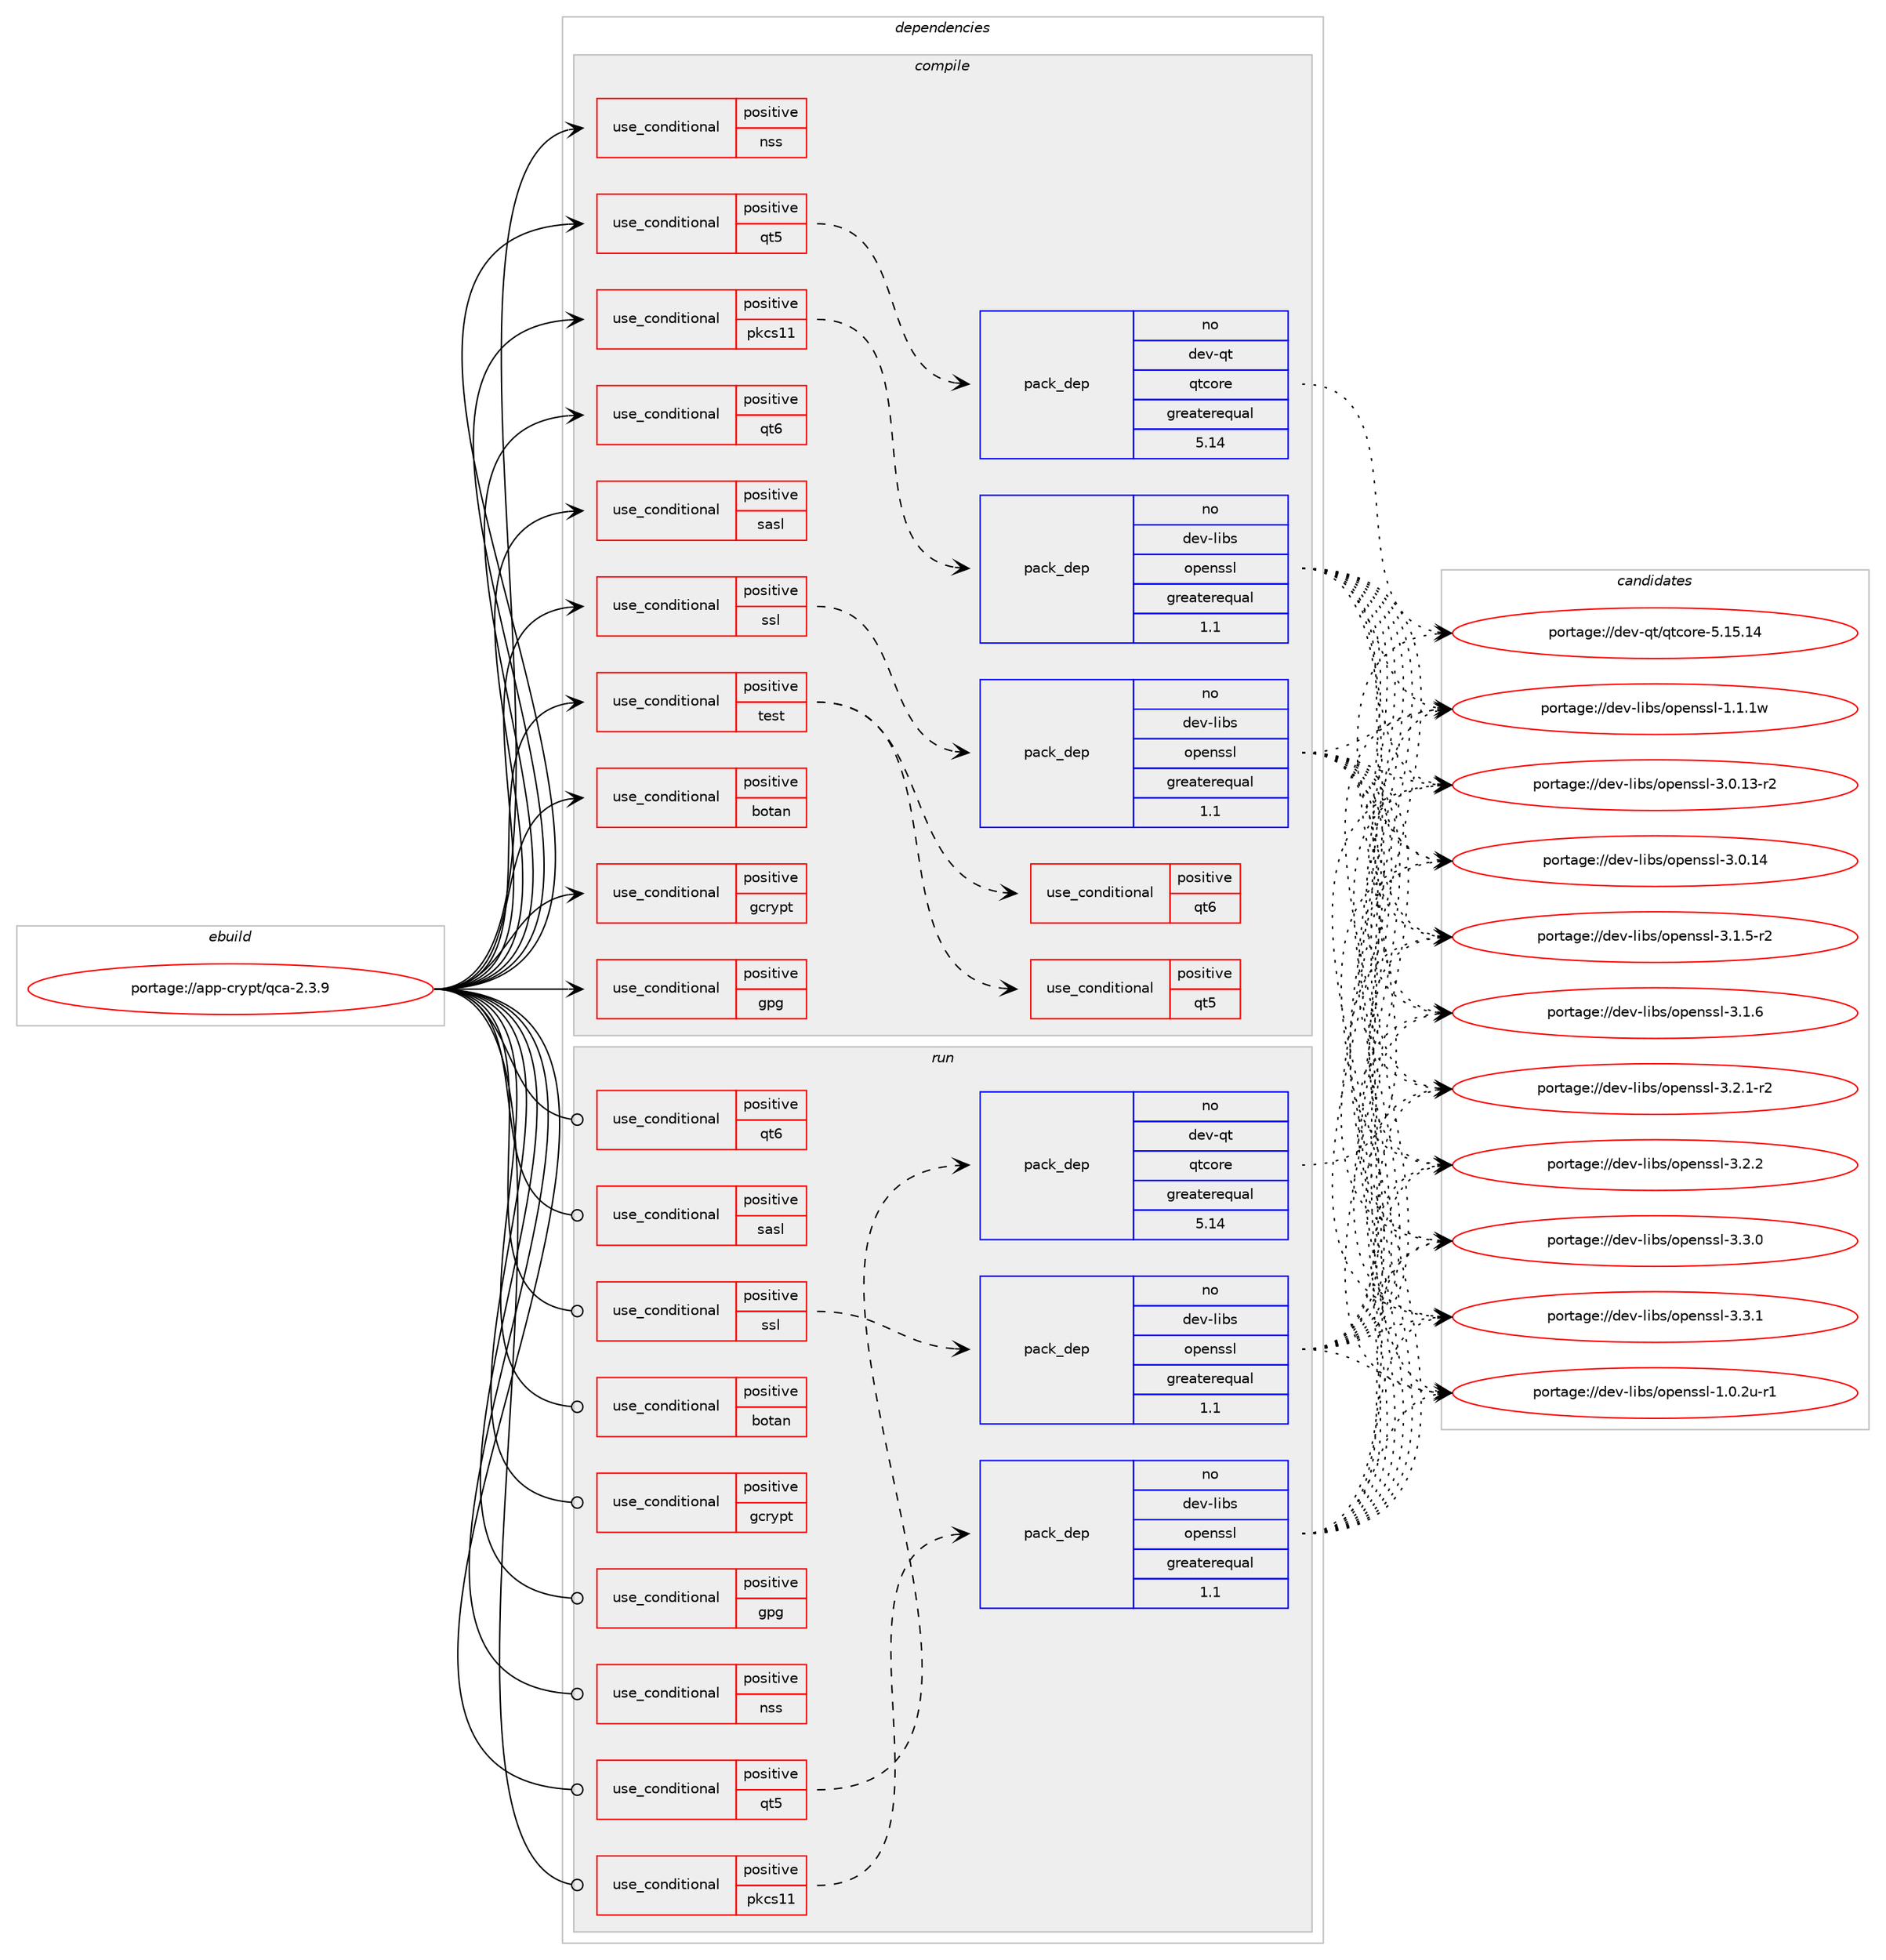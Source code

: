 digraph prolog {

# *************
# Graph options
# *************

newrank=true;
concentrate=true;
compound=true;
graph [rankdir=LR,fontname=Helvetica,fontsize=10,ranksep=1.5];#, ranksep=2.5, nodesep=0.2];
edge  [arrowhead=vee];
node  [fontname=Helvetica,fontsize=10];

# **********
# The ebuild
# **********

subgraph cluster_leftcol {
color=gray;
rank=same;
label=<<i>ebuild</i>>;
id [label="portage://app-crypt/qca-2.3.9", color=red, width=4, href="../app-crypt/qca-2.3.9.svg"];
}

# ****************
# The dependencies
# ****************

subgraph cluster_midcol {
color=gray;
label=<<i>dependencies</i>>;
subgraph cluster_compile {
fillcolor="#eeeeee";
style=filled;
label=<<i>compile</i>>;
subgraph cond3560 {
dependency5766 [label=<<TABLE BORDER="0" CELLBORDER="1" CELLSPACING="0" CELLPADDING="4"><TR><TD ROWSPAN="3" CELLPADDING="10">use_conditional</TD></TR><TR><TD>positive</TD></TR><TR><TD>botan</TD></TR></TABLE>>, shape=none, color=red];
# *** BEGIN UNKNOWN DEPENDENCY TYPE (TODO) ***
# dependency5766 -> package_dependency(portage://app-crypt/qca-2.3.9,install,no,dev-libs,botan,none,[,,],[slot(3),equal],[])
# *** END UNKNOWN DEPENDENCY TYPE (TODO) ***

}
id:e -> dependency5766:w [weight=20,style="solid",arrowhead="vee"];
subgraph cond3561 {
dependency5767 [label=<<TABLE BORDER="0" CELLBORDER="1" CELLSPACING="0" CELLPADDING="4"><TR><TD ROWSPAN="3" CELLPADDING="10">use_conditional</TD></TR><TR><TD>positive</TD></TR><TR><TD>gcrypt</TD></TR></TABLE>>, shape=none, color=red];
# *** BEGIN UNKNOWN DEPENDENCY TYPE (TODO) ***
# dependency5767 -> package_dependency(portage://app-crypt/qca-2.3.9,install,no,dev-libs,libgcrypt,none,[,,],any_same_slot,[])
# *** END UNKNOWN DEPENDENCY TYPE (TODO) ***

}
id:e -> dependency5767:w [weight=20,style="solid",arrowhead="vee"];
subgraph cond3562 {
dependency5768 [label=<<TABLE BORDER="0" CELLBORDER="1" CELLSPACING="0" CELLPADDING="4"><TR><TD ROWSPAN="3" CELLPADDING="10">use_conditional</TD></TR><TR><TD>positive</TD></TR><TR><TD>gpg</TD></TR></TABLE>>, shape=none, color=red];
# *** BEGIN UNKNOWN DEPENDENCY TYPE (TODO) ***
# dependency5768 -> package_dependency(portage://app-crypt/qca-2.3.9,install,no,app-crypt,gnupg,none,[,,],[],[])
# *** END UNKNOWN DEPENDENCY TYPE (TODO) ***

}
id:e -> dependency5768:w [weight=20,style="solid",arrowhead="vee"];
subgraph cond3563 {
dependency5769 [label=<<TABLE BORDER="0" CELLBORDER="1" CELLSPACING="0" CELLPADDING="4"><TR><TD ROWSPAN="3" CELLPADDING="10">use_conditional</TD></TR><TR><TD>positive</TD></TR><TR><TD>nss</TD></TR></TABLE>>, shape=none, color=red];
# *** BEGIN UNKNOWN DEPENDENCY TYPE (TODO) ***
# dependency5769 -> package_dependency(portage://app-crypt/qca-2.3.9,install,no,dev-libs,nss,none,[,,],[],[])
# *** END UNKNOWN DEPENDENCY TYPE (TODO) ***

}
id:e -> dependency5769:w [weight=20,style="solid",arrowhead="vee"];
subgraph cond3564 {
dependency5770 [label=<<TABLE BORDER="0" CELLBORDER="1" CELLSPACING="0" CELLPADDING="4"><TR><TD ROWSPAN="3" CELLPADDING="10">use_conditional</TD></TR><TR><TD>positive</TD></TR><TR><TD>pkcs11</TD></TR></TABLE>>, shape=none, color=red];
subgraph pack2121 {
dependency5771 [label=<<TABLE BORDER="0" CELLBORDER="1" CELLSPACING="0" CELLPADDING="4" WIDTH="220"><TR><TD ROWSPAN="6" CELLPADDING="30">pack_dep</TD></TR><TR><TD WIDTH="110">no</TD></TR><TR><TD>dev-libs</TD></TR><TR><TD>openssl</TD></TR><TR><TD>greaterequal</TD></TR><TR><TD>1.1</TD></TR></TABLE>>, shape=none, color=blue];
}
dependency5770:e -> dependency5771:w [weight=20,style="dashed",arrowhead="vee"];
# *** BEGIN UNKNOWN DEPENDENCY TYPE (TODO) ***
# dependency5770 -> package_dependency(portage://app-crypt/qca-2.3.9,install,no,dev-libs,pkcs11-helper,none,[,,],[],[])
# *** END UNKNOWN DEPENDENCY TYPE (TODO) ***

}
id:e -> dependency5770:w [weight=20,style="solid",arrowhead="vee"];
subgraph cond3565 {
dependency5772 [label=<<TABLE BORDER="0" CELLBORDER="1" CELLSPACING="0" CELLPADDING="4"><TR><TD ROWSPAN="3" CELLPADDING="10">use_conditional</TD></TR><TR><TD>positive</TD></TR><TR><TD>qt5</TD></TR></TABLE>>, shape=none, color=red];
subgraph pack2122 {
dependency5773 [label=<<TABLE BORDER="0" CELLBORDER="1" CELLSPACING="0" CELLPADDING="4" WIDTH="220"><TR><TD ROWSPAN="6" CELLPADDING="30">pack_dep</TD></TR><TR><TD WIDTH="110">no</TD></TR><TR><TD>dev-qt</TD></TR><TR><TD>qtcore</TD></TR><TR><TD>greaterequal</TD></TR><TR><TD>5.14</TD></TR></TABLE>>, shape=none, color=blue];
}
dependency5772:e -> dependency5773:w [weight=20,style="dashed",arrowhead="vee"];
}
id:e -> dependency5772:w [weight=20,style="solid",arrowhead="vee"];
subgraph cond3566 {
dependency5774 [label=<<TABLE BORDER="0" CELLBORDER="1" CELLSPACING="0" CELLPADDING="4"><TR><TD ROWSPAN="3" CELLPADDING="10">use_conditional</TD></TR><TR><TD>positive</TD></TR><TR><TD>qt6</TD></TR></TABLE>>, shape=none, color=red];
# *** BEGIN UNKNOWN DEPENDENCY TYPE (TODO) ***
# dependency5774 -> package_dependency(portage://app-crypt/qca-2.3.9,install,no,dev-qt,qtbase,none,[,,],[slot(6)],[])
# *** END UNKNOWN DEPENDENCY TYPE (TODO) ***

# *** BEGIN UNKNOWN DEPENDENCY TYPE (TODO) ***
# dependency5774 -> package_dependency(portage://app-crypt/qca-2.3.9,install,no,dev-qt,qt5compat,none,[,,],[slot(6)],[])
# *** END UNKNOWN DEPENDENCY TYPE (TODO) ***

}
id:e -> dependency5774:w [weight=20,style="solid",arrowhead="vee"];
subgraph cond3567 {
dependency5775 [label=<<TABLE BORDER="0" CELLBORDER="1" CELLSPACING="0" CELLPADDING="4"><TR><TD ROWSPAN="3" CELLPADDING="10">use_conditional</TD></TR><TR><TD>positive</TD></TR><TR><TD>sasl</TD></TR></TABLE>>, shape=none, color=red];
# *** BEGIN UNKNOWN DEPENDENCY TYPE (TODO) ***
# dependency5775 -> package_dependency(portage://app-crypt/qca-2.3.9,install,no,dev-libs,cyrus-sasl,none,[,,],[slot(2)],[])
# *** END UNKNOWN DEPENDENCY TYPE (TODO) ***

}
id:e -> dependency5775:w [weight=20,style="solid",arrowhead="vee"];
subgraph cond3568 {
dependency5776 [label=<<TABLE BORDER="0" CELLBORDER="1" CELLSPACING="0" CELLPADDING="4"><TR><TD ROWSPAN="3" CELLPADDING="10">use_conditional</TD></TR><TR><TD>positive</TD></TR><TR><TD>ssl</TD></TR></TABLE>>, shape=none, color=red];
subgraph pack2123 {
dependency5777 [label=<<TABLE BORDER="0" CELLBORDER="1" CELLSPACING="0" CELLPADDING="4" WIDTH="220"><TR><TD ROWSPAN="6" CELLPADDING="30">pack_dep</TD></TR><TR><TD WIDTH="110">no</TD></TR><TR><TD>dev-libs</TD></TR><TR><TD>openssl</TD></TR><TR><TD>greaterequal</TD></TR><TR><TD>1.1</TD></TR></TABLE>>, shape=none, color=blue];
}
dependency5776:e -> dependency5777:w [weight=20,style="dashed",arrowhead="vee"];
}
id:e -> dependency5776:w [weight=20,style="solid",arrowhead="vee"];
subgraph cond3569 {
dependency5778 [label=<<TABLE BORDER="0" CELLBORDER="1" CELLSPACING="0" CELLPADDING="4"><TR><TD ROWSPAN="3" CELLPADDING="10">use_conditional</TD></TR><TR><TD>positive</TD></TR><TR><TD>test</TD></TR></TABLE>>, shape=none, color=red];
subgraph cond3570 {
dependency5779 [label=<<TABLE BORDER="0" CELLBORDER="1" CELLSPACING="0" CELLPADDING="4"><TR><TD ROWSPAN="3" CELLPADDING="10">use_conditional</TD></TR><TR><TD>positive</TD></TR><TR><TD>qt5</TD></TR></TABLE>>, shape=none, color=red];
# *** BEGIN UNKNOWN DEPENDENCY TYPE (TODO) ***
# dependency5779 -> package_dependency(portage://app-crypt/qca-2.3.9,install,no,dev-qt,qtnetwork,none,[,,],[slot(5)],[])
# *** END UNKNOWN DEPENDENCY TYPE (TODO) ***

# *** BEGIN UNKNOWN DEPENDENCY TYPE (TODO) ***
# dependency5779 -> package_dependency(portage://app-crypt/qca-2.3.9,install,no,dev-qt,qttest,none,[,,],[slot(5)],[])
# *** END UNKNOWN DEPENDENCY TYPE (TODO) ***

}
dependency5778:e -> dependency5779:w [weight=20,style="dashed",arrowhead="vee"];
subgraph cond3571 {
dependency5780 [label=<<TABLE BORDER="0" CELLBORDER="1" CELLSPACING="0" CELLPADDING="4"><TR><TD ROWSPAN="3" CELLPADDING="10">use_conditional</TD></TR><TR><TD>positive</TD></TR><TR><TD>qt6</TD></TR></TABLE>>, shape=none, color=red];
# *** BEGIN UNKNOWN DEPENDENCY TYPE (TODO) ***
# dependency5780 -> package_dependency(portage://app-crypt/qca-2.3.9,install,no,dev-qt,qtbase,none,[,,],[slot(6)],[use(enable(network),none)])
# *** END UNKNOWN DEPENDENCY TYPE (TODO) ***

}
dependency5778:e -> dependency5780:w [weight=20,style="dashed",arrowhead="vee"];
}
id:e -> dependency5778:w [weight=20,style="solid",arrowhead="vee"];
}
subgraph cluster_compileandrun {
fillcolor="#eeeeee";
style=filled;
label=<<i>compile and run</i>>;
}
subgraph cluster_run {
fillcolor="#eeeeee";
style=filled;
label=<<i>run</i>>;
subgraph cond3572 {
dependency5781 [label=<<TABLE BORDER="0" CELLBORDER="1" CELLSPACING="0" CELLPADDING="4"><TR><TD ROWSPAN="3" CELLPADDING="10">use_conditional</TD></TR><TR><TD>positive</TD></TR><TR><TD>botan</TD></TR></TABLE>>, shape=none, color=red];
# *** BEGIN UNKNOWN DEPENDENCY TYPE (TODO) ***
# dependency5781 -> package_dependency(portage://app-crypt/qca-2.3.9,run,no,dev-libs,botan,none,[,,],[slot(3),equal],[])
# *** END UNKNOWN DEPENDENCY TYPE (TODO) ***

}
id:e -> dependency5781:w [weight=20,style="solid",arrowhead="odot"];
subgraph cond3573 {
dependency5782 [label=<<TABLE BORDER="0" CELLBORDER="1" CELLSPACING="0" CELLPADDING="4"><TR><TD ROWSPAN="3" CELLPADDING="10">use_conditional</TD></TR><TR><TD>positive</TD></TR><TR><TD>gcrypt</TD></TR></TABLE>>, shape=none, color=red];
# *** BEGIN UNKNOWN DEPENDENCY TYPE (TODO) ***
# dependency5782 -> package_dependency(portage://app-crypt/qca-2.3.9,run,no,dev-libs,libgcrypt,none,[,,],any_same_slot,[])
# *** END UNKNOWN DEPENDENCY TYPE (TODO) ***

}
id:e -> dependency5782:w [weight=20,style="solid",arrowhead="odot"];
subgraph cond3574 {
dependency5783 [label=<<TABLE BORDER="0" CELLBORDER="1" CELLSPACING="0" CELLPADDING="4"><TR><TD ROWSPAN="3" CELLPADDING="10">use_conditional</TD></TR><TR><TD>positive</TD></TR><TR><TD>gpg</TD></TR></TABLE>>, shape=none, color=red];
# *** BEGIN UNKNOWN DEPENDENCY TYPE (TODO) ***
# dependency5783 -> package_dependency(portage://app-crypt/qca-2.3.9,run,no,app-crypt,gnupg,none,[,,],[],[])
# *** END UNKNOWN DEPENDENCY TYPE (TODO) ***

}
id:e -> dependency5783:w [weight=20,style="solid",arrowhead="odot"];
subgraph cond3575 {
dependency5784 [label=<<TABLE BORDER="0" CELLBORDER="1" CELLSPACING="0" CELLPADDING="4"><TR><TD ROWSPAN="3" CELLPADDING="10">use_conditional</TD></TR><TR><TD>positive</TD></TR><TR><TD>nss</TD></TR></TABLE>>, shape=none, color=red];
# *** BEGIN UNKNOWN DEPENDENCY TYPE (TODO) ***
# dependency5784 -> package_dependency(portage://app-crypt/qca-2.3.9,run,no,dev-libs,nss,none,[,,],[],[])
# *** END UNKNOWN DEPENDENCY TYPE (TODO) ***

}
id:e -> dependency5784:w [weight=20,style="solid",arrowhead="odot"];
subgraph cond3576 {
dependency5785 [label=<<TABLE BORDER="0" CELLBORDER="1" CELLSPACING="0" CELLPADDING="4"><TR><TD ROWSPAN="3" CELLPADDING="10">use_conditional</TD></TR><TR><TD>positive</TD></TR><TR><TD>pkcs11</TD></TR></TABLE>>, shape=none, color=red];
subgraph pack2124 {
dependency5786 [label=<<TABLE BORDER="0" CELLBORDER="1" CELLSPACING="0" CELLPADDING="4" WIDTH="220"><TR><TD ROWSPAN="6" CELLPADDING="30">pack_dep</TD></TR><TR><TD WIDTH="110">no</TD></TR><TR><TD>dev-libs</TD></TR><TR><TD>openssl</TD></TR><TR><TD>greaterequal</TD></TR><TR><TD>1.1</TD></TR></TABLE>>, shape=none, color=blue];
}
dependency5785:e -> dependency5786:w [weight=20,style="dashed",arrowhead="vee"];
# *** BEGIN UNKNOWN DEPENDENCY TYPE (TODO) ***
# dependency5785 -> package_dependency(portage://app-crypt/qca-2.3.9,run,no,dev-libs,pkcs11-helper,none,[,,],[],[])
# *** END UNKNOWN DEPENDENCY TYPE (TODO) ***

}
id:e -> dependency5785:w [weight=20,style="solid",arrowhead="odot"];
subgraph cond3577 {
dependency5787 [label=<<TABLE BORDER="0" CELLBORDER="1" CELLSPACING="0" CELLPADDING="4"><TR><TD ROWSPAN="3" CELLPADDING="10">use_conditional</TD></TR><TR><TD>positive</TD></TR><TR><TD>qt5</TD></TR></TABLE>>, shape=none, color=red];
subgraph pack2125 {
dependency5788 [label=<<TABLE BORDER="0" CELLBORDER="1" CELLSPACING="0" CELLPADDING="4" WIDTH="220"><TR><TD ROWSPAN="6" CELLPADDING="30">pack_dep</TD></TR><TR><TD WIDTH="110">no</TD></TR><TR><TD>dev-qt</TD></TR><TR><TD>qtcore</TD></TR><TR><TD>greaterequal</TD></TR><TR><TD>5.14</TD></TR></TABLE>>, shape=none, color=blue];
}
dependency5787:e -> dependency5788:w [weight=20,style="dashed",arrowhead="vee"];
}
id:e -> dependency5787:w [weight=20,style="solid",arrowhead="odot"];
subgraph cond3578 {
dependency5789 [label=<<TABLE BORDER="0" CELLBORDER="1" CELLSPACING="0" CELLPADDING="4"><TR><TD ROWSPAN="3" CELLPADDING="10">use_conditional</TD></TR><TR><TD>positive</TD></TR><TR><TD>qt6</TD></TR></TABLE>>, shape=none, color=red];
# *** BEGIN UNKNOWN DEPENDENCY TYPE (TODO) ***
# dependency5789 -> package_dependency(portage://app-crypt/qca-2.3.9,run,no,dev-qt,qtbase,none,[,,],[slot(6)],[])
# *** END UNKNOWN DEPENDENCY TYPE (TODO) ***

# *** BEGIN UNKNOWN DEPENDENCY TYPE (TODO) ***
# dependency5789 -> package_dependency(portage://app-crypt/qca-2.3.9,run,no,dev-qt,qt5compat,none,[,,],[slot(6)],[])
# *** END UNKNOWN DEPENDENCY TYPE (TODO) ***

}
id:e -> dependency5789:w [weight=20,style="solid",arrowhead="odot"];
subgraph cond3579 {
dependency5790 [label=<<TABLE BORDER="0" CELLBORDER="1" CELLSPACING="0" CELLPADDING="4"><TR><TD ROWSPAN="3" CELLPADDING="10">use_conditional</TD></TR><TR><TD>positive</TD></TR><TR><TD>sasl</TD></TR></TABLE>>, shape=none, color=red];
# *** BEGIN UNKNOWN DEPENDENCY TYPE (TODO) ***
# dependency5790 -> package_dependency(portage://app-crypt/qca-2.3.9,run,no,dev-libs,cyrus-sasl,none,[,,],[slot(2)],[])
# *** END UNKNOWN DEPENDENCY TYPE (TODO) ***

}
id:e -> dependency5790:w [weight=20,style="solid",arrowhead="odot"];
subgraph cond3580 {
dependency5791 [label=<<TABLE BORDER="0" CELLBORDER="1" CELLSPACING="0" CELLPADDING="4"><TR><TD ROWSPAN="3" CELLPADDING="10">use_conditional</TD></TR><TR><TD>positive</TD></TR><TR><TD>ssl</TD></TR></TABLE>>, shape=none, color=red];
subgraph pack2126 {
dependency5792 [label=<<TABLE BORDER="0" CELLBORDER="1" CELLSPACING="0" CELLPADDING="4" WIDTH="220"><TR><TD ROWSPAN="6" CELLPADDING="30">pack_dep</TD></TR><TR><TD WIDTH="110">no</TD></TR><TR><TD>dev-libs</TD></TR><TR><TD>openssl</TD></TR><TR><TD>greaterequal</TD></TR><TR><TD>1.1</TD></TR></TABLE>>, shape=none, color=blue];
}
dependency5791:e -> dependency5792:w [weight=20,style="dashed",arrowhead="vee"];
}
id:e -> dependency5791:w [weight=20,style="solid",arrowhead="odot"];
}
}

# **************
# The candidates
# **************

subgraph cluster_choices {
rank=same;
color=gray;
label=<<i>candidates</i>>;

subgraph choice2121 {
color=black;
nodesep=1;
choice1001011184510810598115471111121011101151151084549464846501174511449 [label="portage://dev-libs/openssl-1.0.2u-r1", color=red, width=4,href="../dev-libs/openssl-1.0.2u-r1.svg"];
choice100101118451081059811547111112101110115115108454946494649119 [label="portage://dev-libs/openssl-1.1.1w", color=red, width=4,href="../dev-libs/openssl-1.1.1w.svg"];
choice100101118451081059811547111112101110115115108455146484649514511450 [label="portage://dev-libs/openssl-3.0.13-r2", color=red, width=4,href="../dev-libs/openssl-3.0.13-r2.svg"];
choice10010111845108105981154711111210111011511510845514648464952 [label="portage://dev-libs/openssl-3.0.14", color=red, width=4,href="../dev-libs/openssl-3.0.14.svg"];
choice1001011184510810598115471111121011101151151084551464946534511450 [label="portage://dev-libs/openssl-3.1.5-r2", color=red, width=4,href="../dev-libs/openssl-3.1.5-r2.svg"];
choice100101118451081059811547111112101110115115108455146494654 [label="portage://dev-libs/openssl-3.1.6", color=red, width=4,href="../dev-libs/openssl-3.1.6.svg"];
choice1001011184510810598115471111121011101151151084551465046494511450 [label="portage://dev-libs/openssl-3.2.1-r2", color=red, width=4,href="../dev-libs/openssl-3.2.1-r2.svg"];
choice100101118451081059811547111112101110115115108455146504650 [label="portage://dev-libs/openssl-3.2.2", color=red, width=4,href="../dev-libs/openssl-3.2.2.svg"];
choice100101118451081059811547111112101110115115108455146514648 [label="portage://dev-libs/openssl-3.3.0", color=red, width=4,href="../dev-libs/openssl-3.3.0.svg"];
choice100101118451081059811547111112101110115115108455146514649 [label="portage://dev-libs/openssl-3.3.1", color=red, width=4,href="../dev-libs/openssl-3.3.1.svg"];
dependency5771:e -> choice1001011184510810598115471111121011101151151084549464846501174511449:w [style=dotted,weight="100"];
dependency5771:e -> choice100101118451081059811547111112101110115115108454946494649119:w [style=dotted,weight="100"];
dependency5771:e -> choice100101118451081059811547111112101110115115108455146484649514511450:w [style=dotted,weight="100"];
dependency5771:e -> choice10010111845108105981154711111210111011511510845514648464952:w [style=dotted,weight="100"];
dependency5771:e -> choice1001011184510810598115471111121011101151151084551464946534511450:w [style=dotted,weight="100"];
dependency5771:e -> choice100101118451081059811547111112101110115115108455146494654:w [style=dotted,weight="100"];
dependency5771:e -> choice1001011184510810598115471111121011101151151084551465046494511450:w [style=dotted,weight="100"];
dependency5771:e -> choice100101118451081059811547111112101110115115108455146504650:w [style=dotted,weight="100"];
dependency5771:e -> choice100101118451081059811547111112101110115115108455146514648:w [style=dotted,weight="100"];
dependency5771:e -> choice100101118451081059811547111112101110115115108455146514649:w [style=dotted,weight="100"];
}
subgraph choice2122 {
color=black;
nodesep=1;
choice1001011184511311647113116991111141014553464953464952 [label="portage://dev-qt/qtcore-5.15.14", color=red, width=4,href="../dev-qt/qtcore-5.15.14.svg"];
dependency5773:e -> choice1001011184511311647113116991111141014553464953464952:w [style=dotted,weight="100"];
}
subgraph choice2123 {
color=black;
nodesep=1;
choice1001011184510810598115471111121011101151151084549464846501174511449 [label="portage://dev-libs/openssl-1.0.2u-r1", color=red, width=4,href="../dev-libs/openssl-1.0.2u-r1.svg"];
choice100101118451081059811547111112101110115115108454946494649119 [label="portage://dev-libs/openssl-1.1.1w", color=red, width=4,href="../dev-libs/openssl-1.1.1w.svg"];
choice100101118451081059811547111112101110115115108455146484649514511450 [label="portage://dev-libs/openssl-3.0.13-r2", color=red, width=4,href="../dev-libs/openssl-3.0.13-r2.svg"];
choice10010111845108105981154711111210111011511510845514648464952 [label="portage://dev-libs/openssl-3.0.14", color=red, width=4,href="../dev-libs/openssl-3.0.14.svg"];
choice1001011184510810598115471111121011101151151084551464946534511450 [label="portage://dev-libs/openssl-3.1.5-r2", color=red, width=4,href="../dev-libs/openssl-3.1.5-r2.svg"];
choice100101118451081059811547111112101110115115108455146494654 [label="portage://dev-libs/openssl-3.1.6", color=red, width=4,href="../dev-libs/openssl-3.1.6.svg"];
choice1001011184510810598115471111121011101151151084551465046494511450 [label="portage://dev-libs/openssl-3.2.1-r2", color=red, width=4,href="../dev-libs/openssl-3.2.1-r2.svg"];
choice100101118451081059811547111112101110115115108455146504650 [label="portage://dev-libs/openssl-3.2.2", color=red, width=4,href="../dev-libs/openssl-3.2.2.svg"];
choice100101118451081059811547111112101110115115108455146514648 [label="portage://dev-libs/openssl-3.3.0", color=red, width=4,href="../dev-libs/openssl-3.3.0.svg"];
choice100101118451081059811547111112101110115115108455146514649 [label="portage://dev-libs/openssl-3.3.1", color=red, width=4,href="../dev-libs/openssl-3.3.1.svg"];
dependency5777:e -> choice1001011184510810598115471111121011101151151084549464846501174511449:w [style=dotted,weight="100"];
dependency5777:e -> choice100101118451081059811547111112101110115115108454946494649119:w [style=dotted,weight="100"];
dependency5777:e -> choice100101118451081059811547111112101110115115108455146484649514511450:w [style=dotted,weight="100"];
dependency5777:e -> choice10010111845108105981154711111210111011511510845514648464952:w [style=dotted,weight="100"];
dependency5777:e -> choice1001011184510810598115471111121011101151151084551464946534511450:w [style=dotted,weight="100"];
dependency5777:e -> choice100101118451081059811547111112101110115115108455146494654:w [style=dotted,weight="100"];
dependency5777:e -> choice1001011184510810598115471111121011101151151084551465046494511450:w [style=dotted,weight="100"];
dependency5777:e -> choice100101118451081059811547111112101110115115108455146504650:w [style=dotted,weight="100"];
dependency5777:e -> choice100101118451081059811547111112101110115115108455146514648:w [style=dotted,weight="100"];
dependency5777:e -> choice100101118451081059811547111112101110115115108455146514649:w [style=dotted,weight="100"];
}
subgraph choice2124 {
color=black;
nodesep=1;
choice1001011184510810598115471111121011101151151084549464846501174511449 [label="portage://dev-libs/openssl-1.0.2u-r1", color=red, width=4,href="../dev-libs/openssl-1.0.2u-r1.svg"];
choice100101118451081059811547111112101110115115108454946494649119 [label="portage://dev-libs/openssl-1.1.1w", color=red, width=4,href="../dev-libs/openssl-1.1.1w.svg"];
choice100101118451081059811547111112101110115115108455146484649514511450 [label="portage://dev-libs/openssl-3.0.13-r2", color=red, width=4,href="../dev-libs/openssl-3.0.13-r2.svg"];
choice10010111845108105981154711111210111011511510845514648464952 [label="portage://dev-libs/openssl-3.0.14", color=red, width=4,href="../dev-libs/openssl-3.0.14.svg"];
choice1001011184510810598115471111121011101151151084551464946534511450 [label="portage://dev-libs/openssl-3.1.5-r2", color=red, width=4,href="../dev-libs/openssl-3.1.5-r2.svg"];
choice100101118451081059811547111112101110115115108455146494654 [label="portage://dev-libs/openssl-3.1.6", color=red, width=4,href="../dev-libs/openssl-3.1.6.svg"];
choice1001011184510810598115471111121011101151151084551465046494511450 [label="portage://dev-libs/openssl-3.2.1-r2", color=red, width=4,href="../dev-libs/openssl-3.2.1-r2.svg"];
choice100101118451081059811547111112101110115115108455146504650 [label="portage://dev-libs/openssl-3.2.2", color=red, width=4,href="../dev-libs/openssl-3.2.2.svg"];
choice100101118451081059811547111112101110115115108455146514648 [label="portage://dev-libs/openssl-3.3.0", color=red, width=4,href="../dev-libs/openssl-3.3.0.svg"];
choice100101118451081059811547111112101110115115108455146514649 [label="portage://dev-libs/openssl-3.3.1", color=red, width=4,href="../dev-libs/openssl-3.3.1.svg"];
dependency5786:e -> choice1001011184510810598115471111121011101151151084549464846501174511449:w [style=dotted,weight="100"];
dependency5786:e -> choice100101118451081059811547111112101110115115108454946494649119:w [style=dotted,weight="100"];
dependency5786:e -> choice100101118451081059811547111112101110115115108455146484649514511450:w [style=dotted,weight="100"];
dependency5786:e -> choice10010111845108105981154711111210111011511510845514648464952:w [style=dotted,weight="100"];
dependency5786:e -> choice1001011184510810598115471111121011101151151084551464946534511450:w [style=dotted,weight="100"];
dependency5786:e -> choice100101118451081059811547111112101110115115108455146494654:w [style=dotted,weight="100"];
dependency5786:e -> choice1001011184510810598115471111121011101151151084551465046494511450:w [style=dotted,weight="100"];
dependency5786:e -> choice100101118451081059811547111112101110115115108455146504650:w [style=dotted,weight="100"];
dependency5786:e -> choice100101118451081059811547111112101110115115108455146514648:w [style=dotted,weight="100"];
dependency5786:e -> choice100101118451081059811547111112101110115115108455146514649:w [style=dotted,weight="100"];
}
subgraph choice2125 {
color=black;
nodesep=1;
choice1001011184511311647113116991111141014553464953464952 [label="portage://dev-qt/qtcore-5.15.14", color=red, width=4,href="../dev-qt/qtcore-5.15.14.svg"];
dependency5788:e -> choice1001011184511311647113116991111141014553464953464952:w [style=dotted,weight="100"];
}
subgraph choice2126 {
color=black;
nodesep=1;
choice1001011184510810598115471111121011101151151084549464846501174511449 [label="portage://dev-libs/openssl-1.0.2u-r1", color=red, width=4,href="../dev-libs/openssl-1.0.2u-r1.svg"];
choice100101118451081059811547111112101110115115108454946494649119 [label="portage://dev-libs/openssl-1.1.1w", color=red, width=4,href="../dev-libs/openssl-1.1.1w.svg"];
choice100101118451081059811547111112101110115115108455146484649514511450 [label="portage://dev-libs/openssl-3.0.13-r2", color=red, width=4,href="../dev-libs/openssl-3.0.13-r2.svg"];
choice10010111845108105981154711111210111011511510845514648464952 [label="portage://dev-libs/openssl-3.0.14", color=red, width=4,href="../dev-libs/openssl-3.0.14.svg"];
choice1001011184510810598115471111121011101151151084551464946534511450 [label="portage://dev-libs/openssl-3.1.5-r2", color=red, width=4,href="../dev-libs/openssl-3.1.5-r2.svg"];
choice100101118451081059811547111112101110115115108455146494654 [label="portage://dev-libs/openssl-3.1.6", color=red, width=4,href="../dev-libs/openssl-3.1.6.svg"];
choice1001011184510810598115471111121011101151151084551465046494511450 [label="portage://dev-libs/openssl-3.2.1-r2", color=red, width=4,href="../dev-libs/openssl-3.2.1-r2.svg"];
choice100101118451081059811547111112101110115115108455146504650 [label="portage://dev-libs/openssl-3.2.2", color=red, width=4,href="../dev-libs/openssl-3.2.2.svg"];
choice100101118451081059811547111112101110115115108455146514648 [label="portage://dev-libs/openssl-3.3.0", color=red, width=4,href="../dev-libs/openssl-3.3.0.svg"];
choice100101118451081059811547111112101110115115108455146514649 [label="portage://dev-libs/openssl-3.3.1", color=red, width=4,href="../dev-libs/openssl-3.3.1.svg"];
dependency5792:e -> choice1001011184510810598115471111121011101151151084549464846501174511449:w [style=dotted,weight="100"];
dependency5792:e -> choice100101118451081059811547111112101110115115108454946494649119:w [style=dotted,weight="100"];
dependency5792:e -> choice100101118451081059811547111112101110115115108455146484649514511450:w [style=dotted,weight="100"];
dependency5792:e -> choice10010111845108105981154711111210111011511510845514648464952:w [style=dotted,weight="100"];
dependency5792:e -> choice1001011184510810598115471111121011101151151084551464946534511450:w [style=dotted,weight="100"];
dependency5792:e -> choice100101118451081059811547111112101110115115108455146494654:w [style=dotted,weight="100"];
dependency5792:e -> choice1001011184510810598115471111121011101151151084551465046494511450:w [style=dotted,weight="100"];
dependency5792:e -> choice100101118451081059811547111112101110115115108455146504650:w [style=dotted,weight="100"];
dependency5792:e -> choice100101118451081059811547111112101110115115108455146514648:w [style=dotted,weight="100"];
dependency5792:e -> choice100101118451081059811547111112101110115115108455146514649:w [style=dotted,weight="100"];
}
}

}
